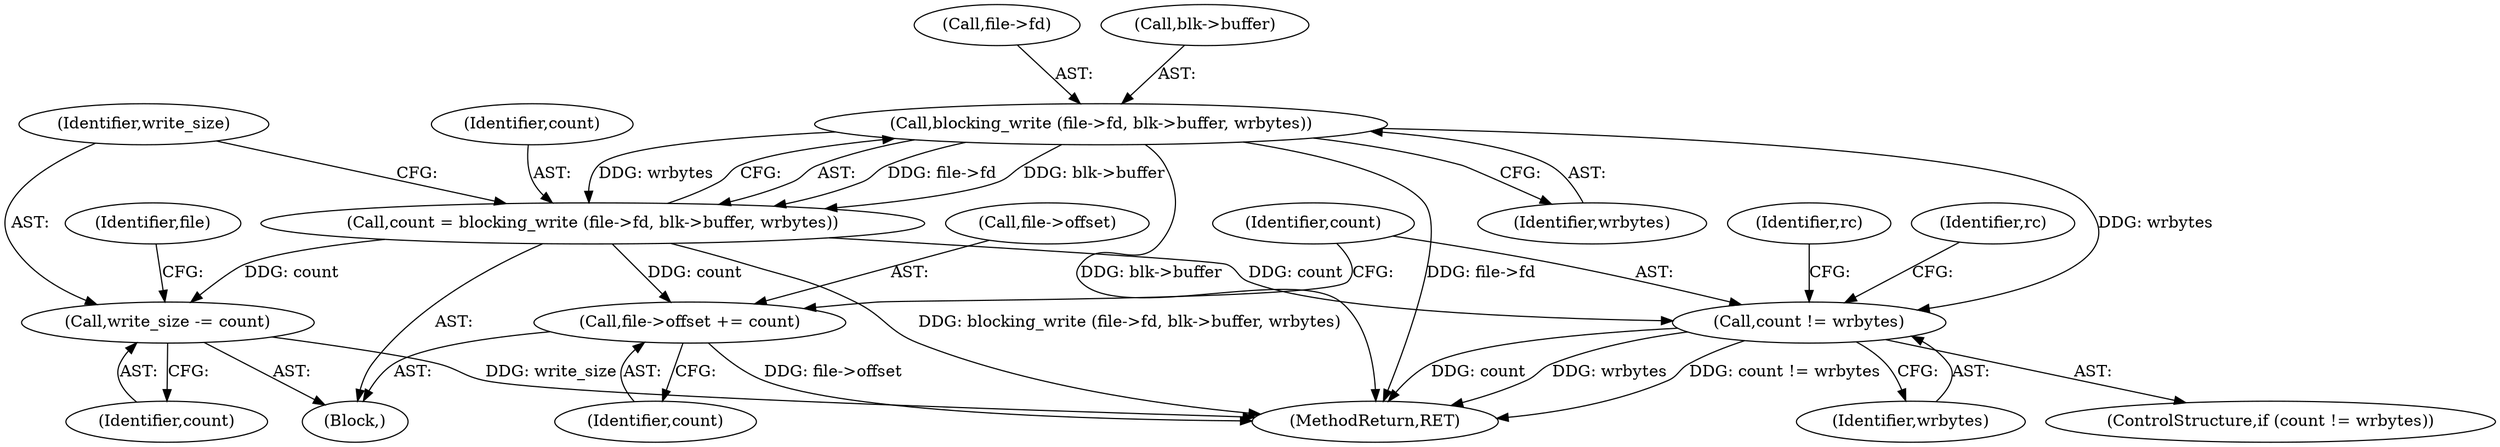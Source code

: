 digraph "0_savannah_c15c42ccd1e2377945fd0414eca1a49294bff454@pointer" {
"1000392" [label="(Call,blocking_write (file->fd, blk->buffer, wrbytes))"];
"1000390" [label="(Call,count = blocking_write (file->fd, blk->buffer, wrbytes))"];
"1000400" [label="(Call,write_size -= count)"];
"1000413" [label="(Call,file->offset += count)"];
"1000419" [label="(Call,count != wrbytes)"];
"1000390" [label="(Call,count = blocking_write (file->fd, blk->buffer, wrbytes))"];
"1000423" [label="(Identifier,rc)"];
"1000414" [label="(Call,file->offset)"];
"1000421" [label="(Identifier,wrbytes)"];
"1000400" [label="(Call,write_size -= count)"];
"1000393" [label="(Call,file->fd)"];
"1000419" [label="(Call,count != wrbytes)"];
"1000420" [label="(Identifier,count)"];
"1000418" [label="(ControlStructure,if (count != wrbytes))"];
"1000429" [label="(Identifier,rc)"];
"1000104" [label="(Block,)"];
"1000396" [label="(Call,blk->buffer)"];
"1000407" [label="(Identifier,file)"];
"1000507" [label="(MethodReturn,RET)"];
"1000413" [label="(Call,file->offset += count)"];
"1000417" [label="(Identifier,count)"];
"1000392" [label="(Call,blocking_write (file->fd, blk->buffer, wrbytes))"];
"1000391" [label="(Identifier,count)"];
"1000399" [label="(Identifier,wrbytes)"];
"1000401" [label="(Identifier,write_size)"];
"1000402" [label="(Identifier,count)"];
"1000392" -> "1000390"  [label="AST: "];
"1000392" -> "1000399"  [label="CFG: "];
"1000393" -> "1000392"  [label="AST: "];
"1000396" -> "1000392"  [label="AST: "];
"1000399" -> "1000392"  [label="AST: "];
"1000390" -> "1000392"  [label="CFG: "];
"1000392" -> "1000507"  [label="DDG: blk->buffer"];
"1000392" -> "1000507"  [label="DDG: file->fd"];
"1000392" -> "1000390"  [label="DDG: file->fd"];
"1000392" -> "1000390"  [label="DDG: blk->buffer"];
"1000392" -> "1000390"  [label="DDG: wrbytes"];
"1000392" -> "1000419"  [label="DDG: wrbytes"];
"1000390" -> "1000104"  [label="AST: "];
"1000391" -> "1000390"  [label="AST: "];
"1000401" -> "1000390"  [label="CFG: "];
"1000390" -> "1000507"  [label="DDG: blocking_write (file->fd, blk->buffer, wrbytes)"];
"1000390" -> "1000400"  [label="DDG: count"];
"1000390" -> "1000413"  [label="DDG: count"];
"1000390" -> "1000419"  [label="DDG: count"];
"1000400" -> "1000104"  [label="AST: "];
"1000400" -> "1000402"  [label="CFG: "];
"1000401" -> "1000400"  [label="AST: "];
"1000402" -> "1000400"  [label="AST: "];
"1000407" -> "1000400"  [label="CFG: "];
"1000400" -> "1000507"  [label="DDG: write_size"];
"1000413" -> "1000104"  [label="AST: "];
"1000413" -> "1000417"  [label="CFG: "];
"1000414" -> "1000413"  [label="AST: "];
"1000417" -> "1000413"  [label="AST: "];
"1000420" -> "1000413"  [label="CFG: "];
"1000413" -> "1000507"  [label="DDG: file->offset"];
"1000419" -> "1000418"  [label="AST: "];
"1000419" -> "1000421"  [label="CFG: "];
"1000420" -> "1000419"  [label="AST: "];
"1000421" -> "1000419"  [label="AST: "];
"1000423" -> "1000419"  [label="CFG: "];
"1000429" -> "1000419"  [label="CFG: "];
"1000419" -> "1000507"  [label="DDG: count"];
"1000419" -> "1000507"  [label="DDG: wrbytes"];
"1000419" -> "1000507"  [label="DDG: count != wrbytes"];
}
